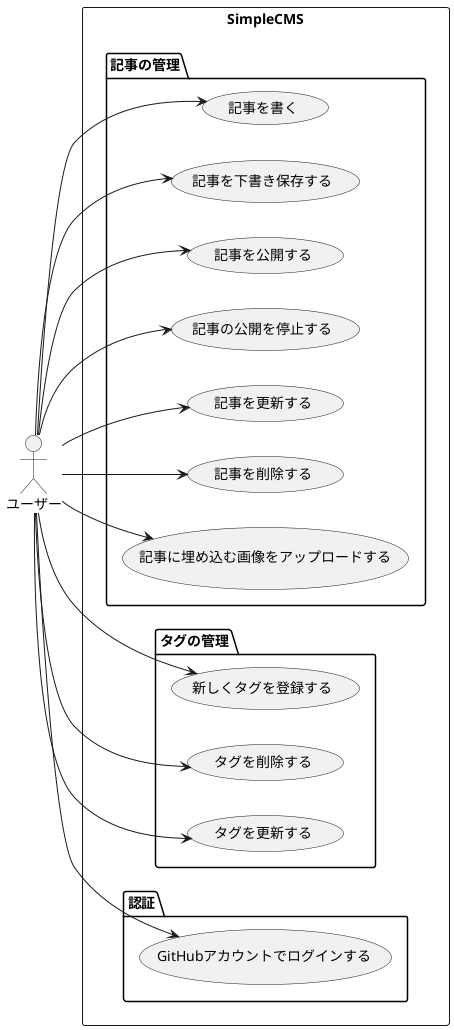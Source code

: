 @startuml ユースケース

left to right direction
actor "ユーザー" as user

rectangle SimpleCMS {
    package 記事の管理 {
        user --> (記事を書く)
        user --> (記事を下書き保存する)
        user --> (記事を公開する)
        user --> (記事の公開を停止する)
        user --> (記事を更新する)
        user --> (記事を削除する)
        user --> (記事に埋め込む画像をアップロードする)
    }
    package タグの管理 {
        user --> (新しくタグを登録する)
        user --> (タグを削除する)
        user --> (タグを更新する)
    }
    package 認証 {
        user --> (GitHubアカウントでログインする)
    }
}
@enduml

